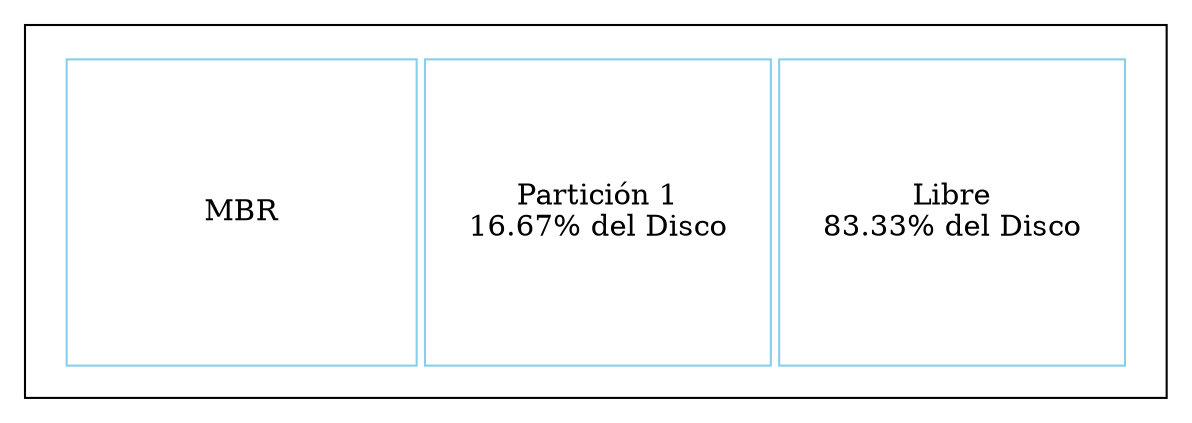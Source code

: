 digraph G {
labelloc="t"
subgraph cluster1 {
label=""
disco [shape=none label=<
<TABLE border="0" cellspacing="4" cellpadding="5" color="skyblue">
<TR><TD border="1" cellpadding="65">MBR</TD>
<TD border="1" cellpadding="20">Partición 1<br/>16.67% del Disco</TD>
<TD border="1" cellpadding="20">Libre<br/>83.33% del Disco</TD>
</TR>
</TABLE>
>];
}
}
